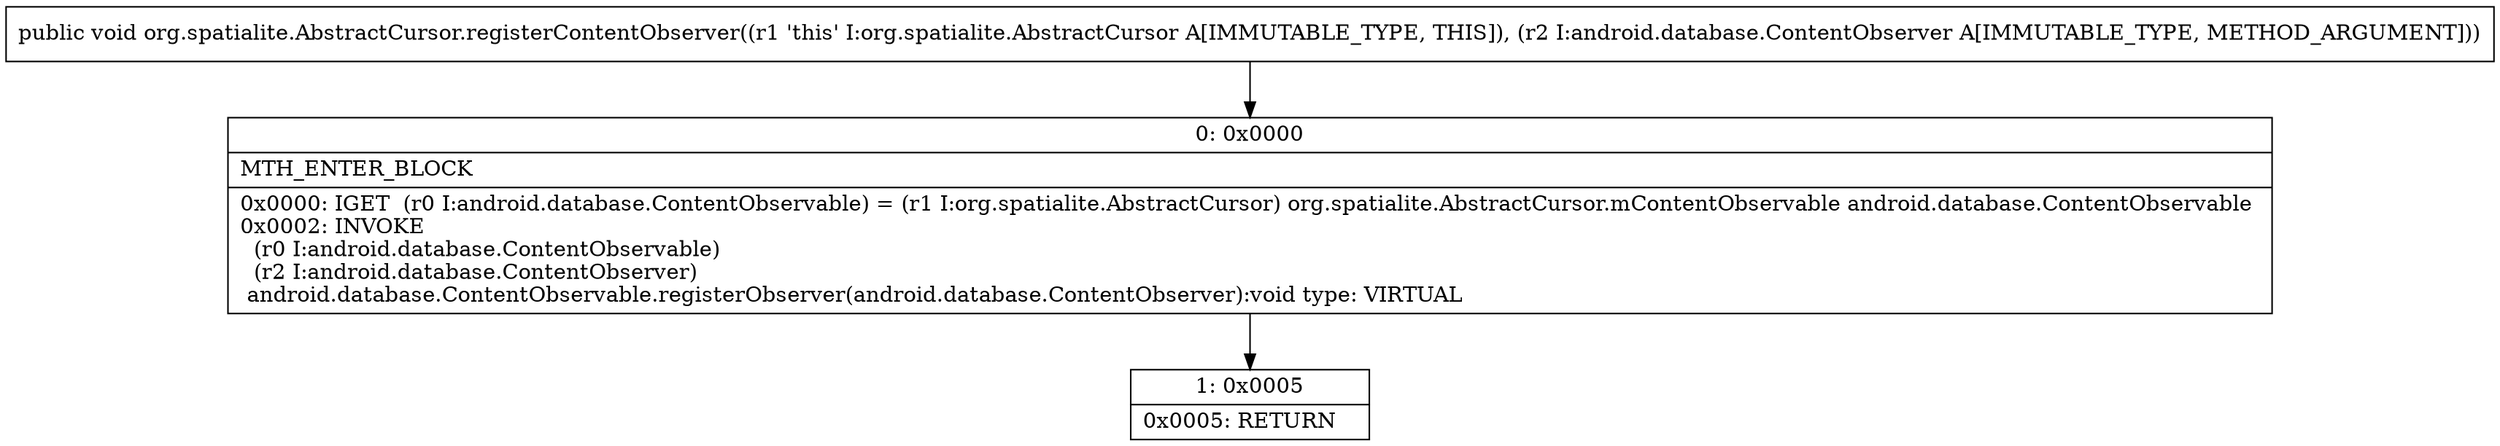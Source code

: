 digraph "CFG fororg.spatialite.AbstractCursor.registerContentObserver(Landroid\/database\/ContentObserver;)V" {
Node_0 [shape=record,label="{0\:\ 0x0000|MTH_ENTER_BLOCK\l|0x0000: IGET  (r0 I:android.database.ContentObservable) = (r1 I:org.spatialite.AbstractCursor) org.spatialite.AbstractCursor.mContentObservable android.database.ContentObservable \l0x0002: INVOKE  \l  (r0 I:android.database.ContentObservable)\l  (r2 I:android.database.ContentObserver)\l android.database.ContentObservable.registerObserver(android.database.ContentObserver):void type: VIRTUAL \l}"];
Node_1 [shape=record,label="{1\:\ 0x0005|0x0005: RETURN   \l}"];
MethodNode[shape=record,label="{public void org.spatialite.AbstractCursor.registerContentObserver((r1 'this' I:org.spatialite.AbstractCursor A[IMMUTABLE_TYPE, THIS]), (r2 I:android.database.ContentObserver A[IMMUTABLE_TYPE, METHOD_ARGUMENT])) }"];
MethodNode -> Node_0;
Node_0 -> Node_1;
}

